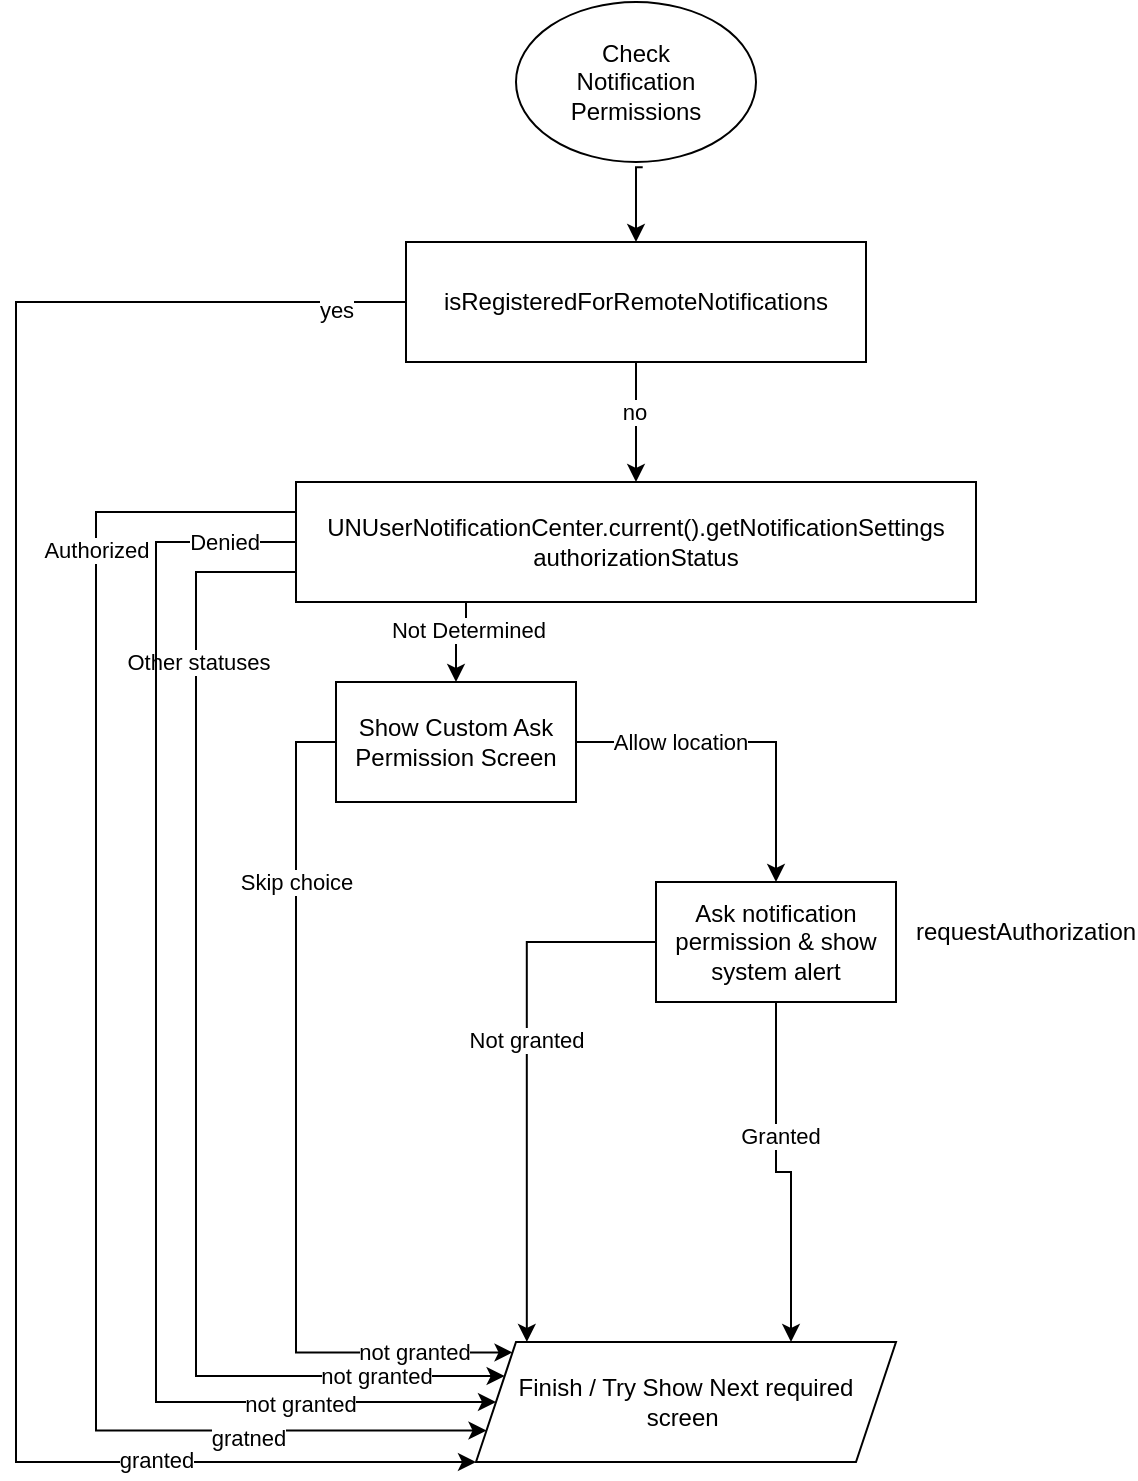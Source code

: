 <mxfile version="20.7.2" type="github">
  <diagram id="E32n63HaND525av0WN95" name="Страница 1">
    <mxGraphModel dx="875" dy="543" grid="1" gridSize="10" guides="1" tooltips="1" connect="1" arrows="1" fold="1" page="1" pageScale="1" pageWidth="1169" pageHeight="1654" math="0" shadow="0">
      <root>
        <mxCell id="0" />
        <mxCell id="1" parent="0" />
        <mxCell id="zhZgtd895upeYkjsuowx-3" style="edgeStyle=orthogonalEdgeStyle;rounded=0;orthogonalLoop=1;jettySize=auto;html=1;exitX=0.528;exitY=1.033;exitDx=0;exitDy=0;exitPerimeter=0;entryX=0.5;entryY=0;entryDx=0;entryDy=0;" edge="1" parent="1" source="zhZgtd895upeYkjsuowx-1" target="zhZgtd895upeYkjsuowx-5">
          <mxGeometry relative="1" as="geometry">
            <mxPoint x="393" y="210" as="targetPoint" />
          </mxGeometry>
        </mxCell>
        <mxCell id="zhZgtd895upeYkjsuowx-1" value="Check &lt;br&gt;Notification&lt;br&gt;Permissions" style="ellipse;whiteSpace=wrap;html=1;" vertex="1" parent="1">
          <mxGeometry x="330" y="80" width="120" height="80" as="geometry" />
        </mxCell>
        <mxCell id="zhZgtd895upeYkjsuowx-6" style="edgeStyle=orthogonalEdgeStyle;rounded=0;orthogonalLoop=1;jettySize=auto;html=1;entryX=0;entryY=1;entryDx=0;entryDy=0;exitX=0;exitY=0.5;exitDx=0;exitDy=0;" edge="1" parent="1" source="zhZgtd895upeYkjsuowx-5" target="zhZgtd895upeYkjsuowx-10">
          <mxGeometry relative="1" as="geometry">
            <mxPoint x="254.94" y="660" as="targetPoint" />
            <mxPoint x="224.94" y="230" as="sourcePoint" />
            <Array as="points">
              <mxPoint x="80" y="230" />
              <mxPoint x="80" y="810" />
            </Array>
          </mxGeometry>
        </mxCell>
        <mxCell id="zhZgtd895upeYkjsuowx-7" value="yes" style="edgeLabel;html=1;align=center;verticalAlign=middle;resizable=0;points=[];" vertex="1" connectable="0" parent="zhZgtd895upeYkjsuowx-6">
          <mxGeometry x="-0.275" relative="1" as="geometry">
            <mxPoint x="160" y="-166" as="offset" />
          </mxGeometry>
        </mxCell>
        <mxCell id="zhZgtd895upeYkjsuowx-39" value="granted" style="edgeLabel;html=1;align=center;verticalAlign=middle;resizable=0;points=[];" vertex="1" connectable="0" parent="zhZgtd895upeYkjsuowx-6">
          <mxGeometry x="0.828" y="1" relative="1" as="geometry">
            <mxPoint x="-74" as="offset" />
          </mxGeometry>
        </mxCell>
        <mxCell id="zhZgtd895upeYkjsuowx-8" style="edgeStyle=orthogonalEdgeStyle;rounded=0;orthogonalLoop=1;jettySize=auto;html=1;exitX=0.5;exitY=1;exitDx=0;exitDy=0;" edge="1" parent="1" source="zhZgtd895upeYkjsuowx-5">
          <mxGeometry relative="1" as="geometry">
            <mxPoint x="390" y="320" as="targetPoint" />
          </mxGeometry>
        </mxCell>
        <mxCell id="zhZgtd895upeYkjsuowx-9" value="no" style="edgeLabel;html=1;align=center;verticalAlign=middle;resizable=0;points=[];" vertex="1" connectable="0" parent="zhZgtd895upeYkjsuowx-8">
          <mxGeometry x="-0.176" y="-1" relative="1" as="geometry">
            <mxPoint as="offset" />
          </mxGeometry>
        </mxCell>
        <mxCell id="zhZgtd895upeYkjsuowx-5" value="isRegisteredForRemoteNotifications" style="rounded=0;whiteSpace=wrap;html=1;" vertex="1" parent="1">
          <mxGeometry x="275" y="200" width="230" height="60" as="geometry" />
        </mxCell>
        <mxCell id="zhZgtd895upeYkjsuowx-10" value="Finish / Try Show Next required screen&amp;nbsp;" style="shape=parallelogram;perimeter=parallelogramPerimeter;whiteSpace=wrap;html=1;fixedSize=1;" vertex="1" parent="1">
          <mxGeometry x="310" y="750" width="210" height="60" as="geometry" />
        </mxCell>
        <mxCell id="zhZgtd895upeYkjsuowx-14" style="edgeStyle=orthogonalEdgeStyle;rounded=0;orthogonalLoop=1;jettySize=auto;html=1;entryX=0;entryY=0.75;entryDx=0;entryDy=0;exitX=0;exitY=0.25;exitDx=0;exitDy=0;" edge="1" parent="1" source="zhZgtd895upeYkjsuowx-11" target="zhZgtd895upeYkjsuowx-10">
          <mxGeometry relative="1" as="geometry">
            <mxPoint x="305" y="450" as="targetPoint" />
            <mxPoint x="190" y="350" as="sourcePoint" />
            <Array as="points">
              <mxPoint x="120" y="335" />
              <mxPoint x="120" y="794" />
            </Array>
          </mxGeometry>
        </mxCell>
        <mxCell id="zhZgtd895upeYkjsuowx-15" value="Authorized" style="edgeLabel;html=1;align=center;verticalAlign=middle;resizable=0;points=[];" vertex="1" connectable="0" parent="zhZgtd895upeYkjsuowx-14">
          <mxGeometry x="-0.263" y="2" relative="1" as="geometry">
            <mxPoint x="-2" y="-159" as="offset" />
          </mxGeometry>
        </mxCell>
        <mxCell id="zhZgtd895upeYkjsuowx-38" value="gratned" style="edgeLabel;html=1;align=center;verticalAlign=middle;resizable=0;points=[];" vertex="1" connectable="0" parent="zhZgtd895upeYkjsuowx-14">
          <mxGeometry x="0.685" y="-3" relative="1" as="geometry">
            <mxPoint as="offset" />
          </mxGeometry>
        </mxCell>
        <mxCell id="zhZgtd895upeYkjsuowx-16" style="edgeStyle=orthogonalEdgeStyle;rounded=0;orthogonalLoop=1;jettySize=auto;html=1;exitX=0.25;exitY=1;exitDx=0;exitDy=0;entryX=0.5;entryY=0;entryDx=0;entryDy=0;" edge="1" parent="1" source="zhZgtd895upeYkjsuowx-11" target="zhZgtd895upeYkjsuowx-18">
          <mxGeometry relative="1" as="geometry">
            <mxPoint x="305" y="440" as="targetPoint" />
          </mxGeometry>
        </mxCell>
        <mxCell id="zhZgtd895upeYkjsuowx-17" value="Not Determined" style="edgeLabel;html=1;align=center;verticalAlign=middle;resizable=0;points=[];" vertex="1" connectable="0" parent="zhZgtd895upeYkjsuowx-16">
          <mxGeometry x="-0.378" y="1" relative="1" as="geometry">
            <mxPoint as="offset" />
          </mxGeometry>
        </mxCell>
        <mxCell id="zhZgtd895upeYkjsuowx-19" style="edgeStyle=orthogonalEdgeStyle;rounded=0;orthogonalLoop=1;jettySize=auto;html=1;exitX=0;exitY=0.75;exitDx=0;exitDy=0;entryX=0;entryY=0.25;entryDx=0;entryDy=0;" edge="1" parent="1" source="zhZgtd895upeYkjsuowx-11" target="zhZgtd895upeYkjsuowx-10">
          <mxGeometry relative="1" as="geometry">
            <mxPoint x="170" y="610" as="targetPoint" />
            <Array as="points">
              <mxPoint x="170" y="365" />
              <mxPoint x="170" y="767" />
            </Array>
          </mxGeometry>
        </mxCell>
        <mxCell id="zhZgtd895upeYkjsuowx-20" value="Other statuses" style="edgeLabel;html=1;align=center;verticalAlign=middle;resizable=0;points=[];" vertex="1" connectable="0" parent="zhZgtd895upeYkjsuowx-19">
          <mxGeometry x="-0.336" y="1" relative="1" as="geometry">
            <mxPoint y="-107" as="offset" />
          </mxGeometry>
        </mxCell>
        <mxCell id="zhZgtd895upeYkjsuowx-34" value="not granted" style="edgeLabel;html=1;align=center;verticalAlign=middle;resizable=0;points=[];" vertex="1" connectable="0" parent="zhZgtd895upeYkjsuowx-19">
          <mxGeometry x="0.58" relative="1" as="geometry">
            <mxPoint x="63" as="offset" />
          </mxGeometry>
        </mxCell>
        <mxCell id="zhZgtd895upeYkjsuowx-35" style="edgeStyle=orthogonalEdgeStyle;rounded=0;orthogonalLoop=1;jettySize=auto;html=1;entryX=0;entryY=0.5;entryDx=0;entryDy=0;exitX=0;exitY=0.5;exitDx=0;exitDy=0;" edge="1" parent="1" source="zhZgtd895upeYkjsuowx-11" target="zhZgtd895upeYkjsuowx-10">
          <mxGeometry relative="1" as="geometry">
            <mxPoint x="140" y="780" as="targetPoint" />
            <Array as="points">
              <mxPoint x="150" y="350" />
              <mxPoint x="150" y="780" />
            </Array>
          </mxGeometry>
        </mxCell>
        <mxCell id="zhZgtd895upeYkjsuowx-36" value="Denied" style="edgeLabel;html=1;align=center;verticalAlign=middle;resizable=0;points=[];" vertex="1" connectable="0" parent="zhZgtd895upeYkjsuowx-35">
          <mxGeometry x="-0.892" relative="1" as="geometry">
            <mxPoint as="offset" />
          </mxGeometry>
        </mxCell>
        <mxCell id="zhZgtd895upeYkjsuowx-37" value="not granted" style="edgeLabel;html=1;align=center;verticalAlign=middle;resizable=0;points=[];" vertex="1" connectable="0" parent="zhZgtd895upeYkjsuowx-35">
          <mxGeometry x="0.708" y="-1" relative="1" as="geometry">
            <mxPoint as="offset" />
          </mxGeometry>
        </mxCell>
        <mxCell id="zhZgtd895upeYkjsuowx-11" value="UNUserNotificationCenter.current().getNotificationSettings&lt;br&gt;authorizationStatus" style="rounded=0;whiteSpace=wrap;html=1;" vertex="1" parent="1">
          <mxGeometry x="220" y="320" width="340" height="60" as="geometry" />
        </mxCell>
        <mxCell id="zhZgtd895upeYkjsuowx-23" value="Skip choice" style="edgeStyle=orthogonalEdgeStyle;rounded=0;orthogonalLoop=1;jettySize=auto;html=1;exitX=0;exitY=0.5;exitDx=0;exitDy=0;entryX=0;entryY=0;entryDx=0;entryDy=0;" edge="1" parent="1" source="zhZgtd895upeYkjsuowx-18" target="zhZgtd895upeYkjsuowx-10">
          <mxGeometry x="-0.585" relative="1" as="geometry">
            <mxPoint x="270" y="540" as="targetPoint" />
            <Array as="points">
              <mxPoint x="220" y="450" />
              <mxPoint x="220" y="755" />
            </Array>
            <mxPoint as="offset" />
          </mxGeometry>
        </mxCell>
        <mxCell id="zhZgtd895upeYkjsuowx-40" value="not granted" style="edgeLabel;html=1;align=center;verticalAlign=middle;resizable=0;points=[];" vertex="1" connectable="0" parent="zhZgtd895upeYkjsuowx-23">
          <mxGeometry x="0.771" relative="1" as="geometry">
            <mxPoint as="offset" />
          </mxGeometry>
        </mxCell>
        <mxCell id="zhZgtd895upeYkjsuowx-24" style="edgeStyle=orthogonalEdgeStyle;rounded=0;orthogonalLoop=1;jettySize=auto;html=1;entryX=0.5;entryY=0;entryDx=0;entryDy=0;" edge="1" parent="1" source="zhZgtd895upeYkjsuowx-18" target="zhZgtd895upeYkjsuowx-27">
          <mxGeometry relative="1" as="geometry">
            <mxPoint x="300" y="560" as="targetPoint" />
          </mxGeometry>
        </mxCell>
        <mxCell id="zhZgtd895upeYkjsuowx-26" value="Allow location" style="edgeLabel;html=1;align=center;verticalAlign=middle;resizable=0;points=[];" vertex="1" connectable="0" parent="zhZgtd895upeYkjsuowx-24">
          <mxGeometry x="-0.388" relative="1" as="geometry">
            <mxPoint as="offset" />
          </mxGeometry>
        </mxCell>
        <mxCell id="zhZgtd895upeYkjsuowx-18" value="Show Custom Ask Permission Screen" style="rounded=0;whiteSpace=wrap;html=1;" vertex="1" parent="1">
          <mxGeometry x="240" y="420" width="120" height="60" as="geometry" />
        </mxCell>
        <mxCell id="zhZgtd895upeYkjsuowx-28" style="edgeStyle=orthogonalEdgeStyle;rounded=0;orthogonalLoop=1;jettySize=auto;html=1;entryX=0.121;entryY=-0.001;entryDx=0;entryDy=0;entryPerimeter=0;" edge="1" parent="1" source="zhZgtd895upeYkjsuowx-27" target="zhZgtd895upeYkjsuowx-10">
          <mxGeometry relative="1" as="geometry">
            <Array as="points">
              <mxPoint x="335" y="550" />
            </Array>
          </mxGeometry>
        </mxCell>
        <mxCell id="zhZgtd895upeYkjsuowx-29" value="Not granted" style="edgeLabel;html=1;align=center;verticalAlign=middle;resizable=0;points=[];" vertex="1" connectable="0" parent="zhZgtd895upeYkjsuowx-28">
          <mxGeometry x="-0.141" y="-1" relative="1" as="geometry">
            <mxPoint as="offset" />
          </mxGeometry>
        </mxCell>
        <mxCell id="zhZgtd895upeYkjsuowx-31" style="edgeStyle=orthogonalEdgeStyle;rounded=0;orthogonalLoop=1;jettySize=auto;html=1;entryX=0.75;entryY=0;entryDx=0;entryDy=0;" edge="1" parent="1" source="zhZgtd895upeYkjsuowx-27" target="zhZgtd895upeYkjsuowx-10">
          <mxGeometry relative="1" as="geometry">
            <mxPoint x="450" y="710" as="targetPoint" />
          </mxGeometry>
        </mxCell>
        <mxCell id="zhZgtd895upeYkjsuowx-32" value="Granted" style="edgeLabel;html=1;align=center;verticalAlign=middle;resizable=0;points=[];" vertex="1" connectable="0" parent="zhZgtd895upeYkjsuowx-31">
          <mxGeometry x="-0.251" y="2" relative="1" as="geometry">
            <mxPoint as="offset" />
          </mxGeometry>
        </mxCell>
        <mxCell id="zhZgtd895upeYkjsuowx-27" value="Ask notification permission &amp;amp; show system alert" style="rounded=0;whiteSpace=wrap;html=1;" vertex="1" parent="1">
          <mxGeometry x="400" y="520" width="120" height="60" as="geometry" />
        </mxCell>
        <mxCell id="zhZgtd895upeYkjsuowx-30" value="requestAuthorization" style="text;html=1;strokeColor=none;fillColor=none;align=center;verticalAlign=middle;whiteSpace=wrap;rounded=0;" vertex="1" parent="1">
          <mxGeometry x="555" y="530" width="60" height="30" as="geometry" />
        </mxCell>
      </root>
    </mxGraphModel>
  </diagram>
</mxfile>
